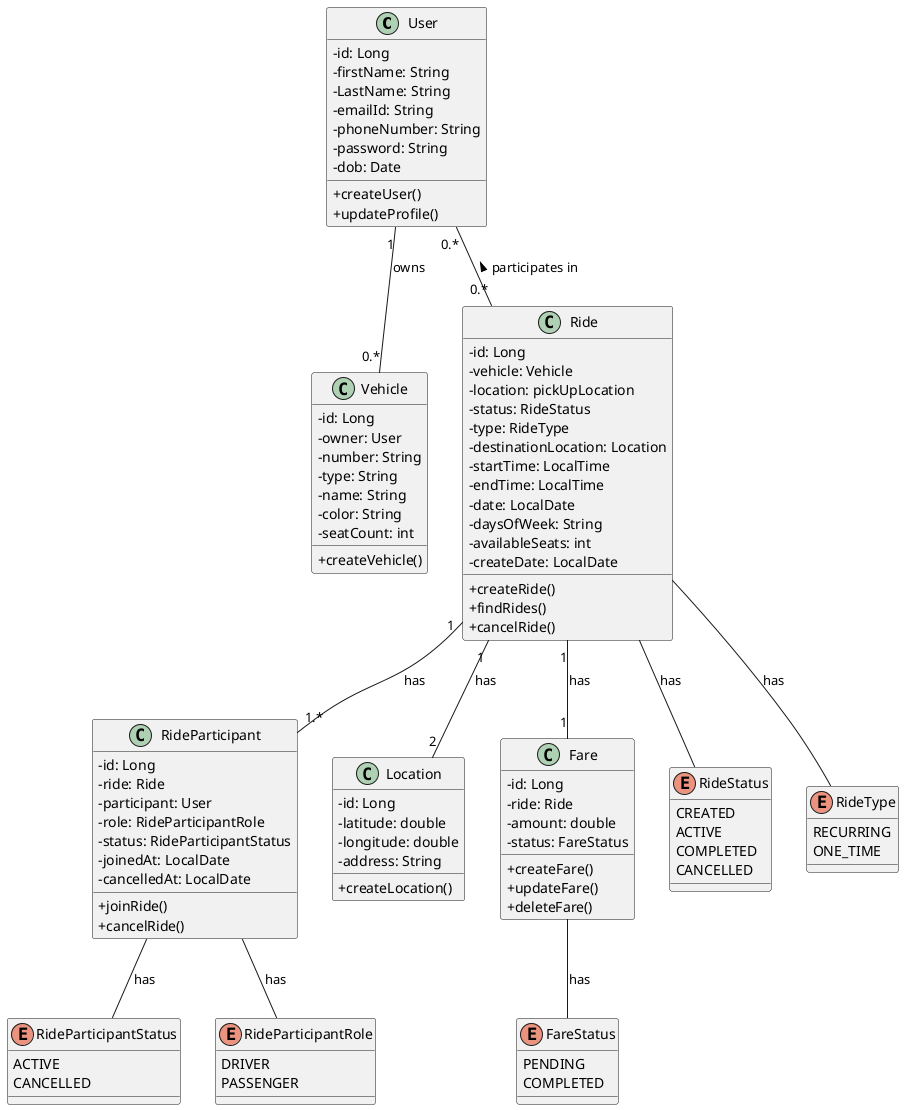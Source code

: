 @startuml Carpool System

skinparam classAttributeIconSize 0

class User {
  -id: Long
  -firstName: String
  -LastName: String
  -emailId: String
  -phoneNumber: String
  -password: String
  -dob: Date
  +createUser()
  +updateProfile()
}

class Vehicle {
  -id: Long
  -owner: User
  -number: String
  -type: String
  -name: String
  -color: String
  -seatCount: int
  +createVehicle()
}

class Ride {
  -id: Long
  -vehicle: Vehicle
  -location: pickUpLocation
  -status: RideStatus
  -type: RideType
  -destinationLocation: Location
  -startTime: LocalTime
  -endTime: LocalTime
  -date: LocalDate
  -daysOfWeek: String
  -availableSeats: int
  -createDate: LocalDate
  +createRide()
  +findRides()
  +cancelRide()
}

class RideParticipant {
  -id: Long
  -ride: Ride
  -participant: User
  -role: RideParticipantRole
  -status: RideParticipantStatus
  -joinedAt: LocalDate
  -cancelledAt: LocalDate
  +joinRide()
  +cancelRide()
}
class Location {
  -id: Long
  -latitude: double
  -longitude: double
  -address: String
  +createLocation()
}
class Fare{
  -id: Long
  -ride: Ride
  -amount: double
  -status: FareStatus
  +createFare()
  +updateFare()
  +deleteFare()
}

enum RideStatus {
  CREATED
  ACTIVE
  COMPLETED
  CANCELLED
}
enum  FareStatus{
    PENDING
    COMPLETED
}
enum  RideParticipantStatus{
    ACTIVE
    CANCELLED
}
enum  RideParticipantRole{
   DRIVER
   PASSENGER
}
enum RideType {
  RECURRING
  ONE_TIME
}


User "1" -- "0.*" Vehicle : owns
User "0.*" -- "0.*" Ride : participates in <
Ride "1" -- "1.*" RideParticipant : has
Ride "1" -- "1" Fare : has
Ride "1" -- "2" Location : has
Ride -- RideStatus : has
Ride -- RideType : has
RideParticipant -- RideParticipantRole : has
RideParticipant -- RideParticipantStatus : has
Fare -- FareStatus : has


@enduml